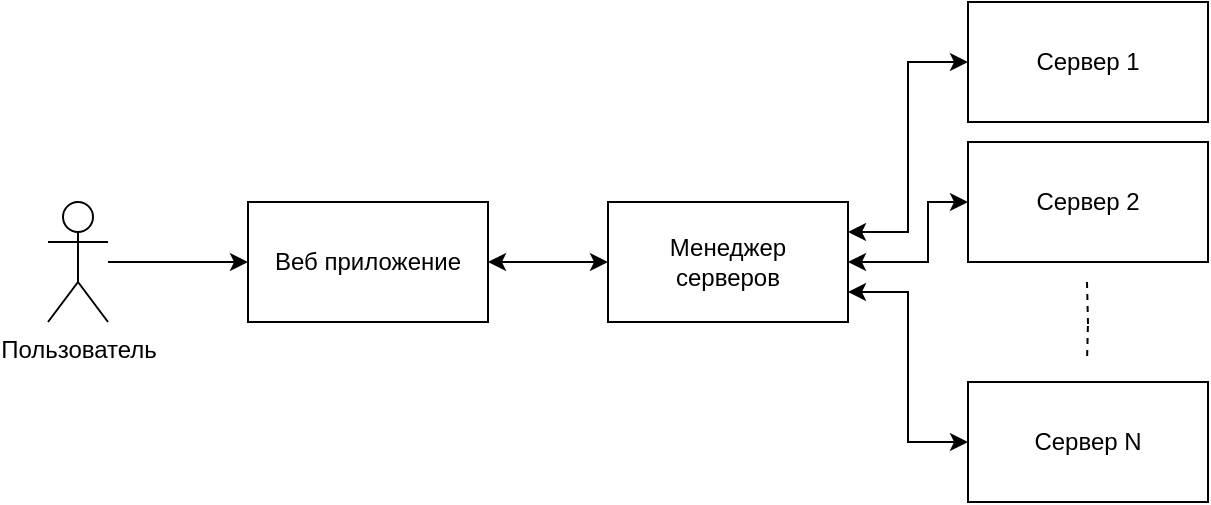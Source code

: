 <mxfile version="13.9.9" type="device" pages="3"><diagram id="wvEj5wKjCN100rVI5WMY" name="structure"><mxGraphModel dx="1408" dy="808" grid="1" gridSize="10" guides="1" tooltips="1" connect="1" arrows="1" fold="1" page="1" pageScale="1" pageWidth="827" pageHeight="1169" math="0" shadow="0"><root><mxCell id="0"/><mxCell id="1" parent="0"/><mxCell id="QCbkJJ6TztE01p0L14un-1" value="Пользователь" style="shape=umlActor;verticalLabelPosition=bottom;verticalAlign=top;html=1;outlineConnect=0;" parent="1" vertex="1"><mxGeometry x="210" y="380" width="30" height="60" as="geometry"/></mxCell><mxCell id="QCbkJJ6TztE01p0L14un-6" style="edgeStyle=orthogonalEdgeStyle;rounded=0;orthogonalLoop=1;jettySize=auto;html=1;exitX=0;exitY=0.5;exitDx=0;exitDy=0;startArrow=classic;startFill=1;endArrow=none;endFill=0;" parent="1" source="QCbkJJ6TztE01p0L14un-2" target="QCbkJJ6TztE01p0L14un-1" edge="1"><mxGeometry relative="1" as="geometry"/></mxCell><mxCell id="QCbkJJ6TztE01p0L14un-8" style="edgeStyle=orthogonalEdgeStyle;rounded=0;orthogonalLoop=1;jettySize=auto;html=1;exitX=1;exitY=0.5;exitDx=0;exitDy=0;entryX=0;entryY=0.5;entryDx=0;entryDy=0;startArrow=classic;startFill=1;endArrow=classic;endFill=1;" parent="1" source="QCbkJJ6TztE01p0L14un-2" target="QCbkJJ6TztE01p0L14un-7" edge="1"><mxGeometry relative="1" as="geometry"/></mxCell><mxCell id="QCbkJJ6TztE01p0L14un-2" value="Веб приложение" style="rounded=0;whiteSpace=wrap;html=1;" parent="1" vertex="1"><mxGeometry x="310" y="380" width="120" height="60" as="geometry"/></mxCell><mxCell id="QCbkJJ6TztE01p0L14un-12" style="edgeStyle=orthogonalEdgeStyle;rounded=0;orthogonalLoop=1;jettySize=auto;html=1;exitX=1;exitY=0.25;exitDx=0;exitDy=0;entryX=0;entryY=0.5;entryDx=0;entryDy=0;startArrow=classic;startFill=1;endArrow=classic;endFill=1;" parent="1" source="QCbkJJ6TztE01p0L14un-7" target="QCbkJJ6TztE01p0L14un-9" edge="1"><mxGeometry relative="1" as="geometry"/></mxCell><mxCell id="QCbkJJ6TztE01p0L14un-13" style="edgeStyle=orthogonalEdgeStyle;rounded=0;orthogonalLoop=1;jettySize=auto;html=1;exitX=1;exitY=0.5;exitDx=0;exitDy=0;entryX=0;entryY=0.5;entryDx=0;entryDy=0;startArrow=classic;startFill=1;endArrow=classic;endFill=1;" parent="1" source="QCbkJJ6TztE01p0L14un-7" target="QCbkJJ6TztE01p0L14un-10" edge="1"><mxGeometry relative="1" as="geometry"><Array as="points"><mxPoint x="650" y="410"/><mxPoint x="650" y="380"/></Array></mxGeometry></mxCell><mxCell id="QCbkJJ6TztE01p0L14un-14" style="edgeStyle=orthogonalEdgeStyle;rounded=0;orthogonalLoop=1;jettySize=auto;html=1;exitX=1;exitY=0.75;exitDx=0;exitDy=0;entryX=0;entryY=0.5;entryDx=0;entryDy=0;startArrow=classic;startFill=1;endArrow=classic;endFill=1;" parent="1" source="QCbkJJ6TztE01p0L14un-7" target="QCbkJJ6TztE01p0L14un-11" edge="1"><mxGeometry relative="1" as="geometry"/></mxCell><mxCell id="QCbkJJ6TztE01p0L14un-7" value="Менеджер &lt;br&gt;серверов" style="rounded=0;whiteSpace=wrap;html=1;" parent="1" vertex="1"><mxGeometry x="490" y="380" width="120" height="60" as="geometry"/></mxCell><mxCell id="QCbkJJ6TztE01p0L14un-9" value="Сервер 1" style="rounded=0;whiteSpace=wrap;html=1;" parent="1" vertex="1"><mxGeometry x="670" y="280" width="120" height="60" as="geometry"/></mxCell><mxCell id="QCbkJJ6TztE01p0L14un-16" style="edgeStyle=orthogonalEdgeStyle;rounded=0;orthogonalLoop=1;jettySize=auto;html=1;startArrow=none;startFill=0;endArrow=none;endFill=0;dashed=1;strokeWidth=1;" parent="1" edge="1"><mxGeometry relative="1" as="geometry"><mxPoint x="729.5" y="420" as="sourcePoint"/><mxPoint x="729.5" y="460" as="targetPoint"/></mxGeometry></mxCell><mxCell id="QCbkJJ6TztE01p0L14un-10" value="Сервер 2" style="rounded=0;whiteSpace=wrap;html=1;" parent="1" vertex="1"><mxGeometry x="670" y="350" width="120" height="60" as="geometry"/></mxCell><mxCell id="QCbkJJ6TztE01p0L14un-11" value="Сервер N" style="rounded=0;whiteSpace=wrap;html=1;" parent="1" vertex="1"><mxGeometry x="670" y="470" width="120" height="60" as="geometry"/></mxCell></root></mxGraphModel></diagram><diagram id="YK5WeAALRWxq-snn6_hV" name="use-case"><mxGraphModel dx="638" dy="666" grid="1" gridSize="10" guides="1" tooltips="1" connect="1" arrows="1" fold="1" page="1" pageScale="1" pageWidth="827" pageHeight="1169" math="0" shadow="0"><root><mxCell id="iT0JsZx1RywW_7T6toAk-0"/><mxCell id="iT0JsZx1RywW_7T6toAk-1" parent="iT0JsZx1RywW_7T6toAk-0"/><mxCell id="iT0JsZx1RywW_7T6toAk-12" value="" style="rounded=0;orthogonalLoop=1;jettySize=auto;html=1;entryX=0;entryY=1;entryDx=0;entryDy=0;endArrow=none;endFill=0;" edge="1" parent="iT0JsZx1RywW_7T6toAk-1" source="iT0JsZx1RywW_7T6toAk-2" target="iT0JsZx1RywW_7T6toAk-3"><mxGeometry relative="1" as="geometry"><mxPoint x="100" y="240" as="sourcePoint"/><mxPoint x="180" y="240" as="targetPoint"/></mxGeometry></mxCell><mxCell id="iT0JsZx1RywW_7T6toAk-2" value="Пользователь&lt;br&gt;системы мониторинга" style="shape=umlActor;verticalLabelPosition=bottom;verticalAlign=top;html=1;outlineConnect=0;" vertex="1" parent="iT0JsZx1RywW_7T6toAk-1"><mxGeometry x="60" y="230" width="30" height="60" as="geometry"/></mxCell><mxCell id="iT0JsZx1RywW_7T6toAk-3" value="Запуск серверов для отслеживания" style="ellipse;whiteSpace=wrap;html=1;" vertex="1" parent="iT0JsZx1RywW_7T6toAk-1"><mxGeometry x="250" y="50" width="140" height="80" as="geometry"/></mxCell><mxCell id="iT0JsZx1RywW_7T6toAk-13" style="rounded=0;orthogonalLoop=1;jettySize=auto;html=1;exitX=0;exitY=0.5;exitDx=0;exitDy=0;endArrow=none;endFill=0;" edge="1" parent="iT0JsZx1RywW_7T6toAk-1" source="iT0JsZx1RywW_7T6toAk-4" target="iT0JsZx1RywW_7T6toAk-2"><mxGeometry relative="1" as="geometry"/></mxCell><mxCell id="iT0JsZx1RywW_7T6toAk-16" style="edgeStyle=none;rounded=0;orthogonalLoop=1;jettySize=auto;html=1;exitX=1;exitY=0;exitDx=0;exitDy=0;entryX=0;entryY=0.5;entryDx=0;entryDy=0;endArrow=classic;endFill=1;dashed=1;" edge="1" parent="iT0JsZx1RywW_7T6toAk-1" source="iT0JsZx1RywW_7T6toAk-4" target="iT0JsZx1RywW_7T6toAk-5"><mxGeometry relative="1" as="geometry"/></mxCell><mxCell id="iT0JsZx1RywW_7T6toAk-17" value="&amp;lt;включает&amp;gt;" style="edgeLabel;html=1;align=center;verticalAlign=middle;resizable=0;points=[];" vertex="1" connectable="0" parent="iT0JsZx1RywW_7T6toAk-16"><mxGeometry x="0.178" relative="1" as="geometry"><mxPoint as="offset"/></mxGeometry></mxCell><mxCell id="iT0JsZx1RywW_7T6toAk-18" style="edgeStyle=none;rounded=0;orthogonalLoop=1;jettySize=auto;html=1;exitX=1;exitY=1;exitDx=0;exitDy=0;entryX=0;entryY=0;entryDx=0;entryDy=0;dashed=1;startArrow=none;startFill=0;endArrow=classic;endFill=1;" edge="1" parent="iT0JsZx1RywW_7T6toAk-1" source="iT0JsZx1RywW_7T6toAk-4" target="iT0JsZx1RywW_7T6toAk-8"><mxGeometry relative="1" as="geometry"/></mxCell><mxCell id="iT0JsZx1RywW_7T6toAk-19" value="&amp;lt;включает&amp;gt;" style="edgeLabel;html=1;align=center;verticalAlign=middle;resizable=0;points=[];" vertex="1" connectable="0" parent="iT0JsZx1RywW_7T6toAk-18"><mxGeometry x="0.199" y="-1" relative="1" as="geometry"><mxPoint as="offset"/></mxGeometry></mxCell><mxCell id="iT0JsZx1RywW_7T6toAk-4" value="Пользование менеджером серверов" style="ellipse;whiteSpace=wrap;html=1;" vertex="1" parent="iT0JsZx1RywW_7T6toAk-1"><mxGeometry x="250" y="170" width="120" height="80" as="geometry"/></mxCell><mxCell id="iT0JsZx1RywW_7T6toAk-5" value="Отправление системных запросов серверам" style="ellipse;whiteSpace=wrap;html=1;" vertex="1" parent="iT0JsZx1RywW_7T6toAk-1"><mxGeometry x="500" y="20" width="130" height="80" as="geometry"/></mxCell><mxCell id="iT0JsZx1RywW_7T6toAk-22" style="edgeStyle=none;rounded=0;orthogonalLoop=1;jettySize=auto;html=1;exitX=0;exitY=0.5;exitDx=0;exitDy=0;entryX=1;entryY=0.5;entryDx=0;entryDy=0;dashed=1;startArrow=none;startFill=0;endArrow=classic;endFill=1;" edge="1" parent="iT0JsZx1RywW_7T6toAk-1" source="iT0JsZx1RywW_7T6toAk-6" target="iT0JsZx1RywW_7T6toAk-4"><mxGeometry relative="1" as="geometry"/></mxCell><mxCell id="iT0JsZx1RywW_7T6toAk-25" value="&amp;lt;расширяет&amp;gt;" style="edgeLabel;html=1;align=center;verticalAlign=middle;resizable=0;points=[];" vertex="1" connectable="0" parent="iT0JsZx1RywW_7T6toAk-22"><mxGeometry x="-0.296" y="-3" relative="1" as="geometry"><mxPoint as="offset"/></mxGeometry></mxCell><mxCell id="iT0JsZx1RywW_7T6toAk-6" value="Добавление отслеживаемых серверов" style="ellipse;whiteSpace=wrap;html=1;" vertex="1" parent="iT0JsZx1RywW_7T6toAk-1"><mxGeometry x="660" y="160" width="130" height="80" as="geometry"/></mxCell><mxCell id="iT0JsZx1RywW_7T6toAk-23" style="edgeStyle=none;rounded=0;orthogonalLoop=1;jettySize=auto;html=1;dashed=1;startArrow=none;startFill=0;endArrow=classic;endFill=1;entryX=0.982;entryY=0.675;entryDx=0;entryDy=0;entryPerimeter=0;" edge="1" parent="iT0JsZx1RywW_7T6toAk-1" source="iT0JsZx1RywW_7T6toAk-7" target="iT0JsZx1RywW_7T6toAk-4"><mxGeometry relative="1" as="geometry"><mxPoint x="370" y="210.0" as="targetPoint"/></mxGeometry></mxCell><mxCell id="iT0JsZx1RywW_7T6toAk-26" value="&amp;lt;расширяет&amp;gt;" style="edgeLabel;html=1;align=center;verticalAlign=middle;resizable=0;points=[];" vertex="1" connectable="0" parent="iT0JsZx1RywW_7T6toAk-23"><mxGeometry x="-0.335" y="-1" relative="1" as="geometry"><mxPoint as="offset"/></mxGeometry></mxCell><mxCell id="iT0JsZx1RywW_7T6toAk-7" value="Удаление отслеживаемых серверов" style="ellipse;whiteSpace=wrap;html=1;" vertex="1" parent="iT0JsZx1RywW_7T6toAk-1"><mxGeometry x="590" y="250" width="120" height="80" as="geometry"/></mxCell><mxCell id="iT0JsZx1RywW_7T6toAk-8" value="Отслеживание состояния серверов" style="ellipse;whiteSpace=wrap;html=1;" vertex="1" parent="iT0JsZx1RywW_7T6toAk-1"><mxGeometry x="430" y="310" width="130" height="80" as="geometry"/></mxCell><mxCell id="iT0JsZx1RywW_7T6toAk-14" style="rounded=0;orthogonalLoop=1;jettySize=auto;html=1;exitX=0;exitY=0;exitDx=0;exitDy=0;endArrow=none;endFill=0;" edge="1" parent="iT0JsZx1RywW_7T6toAk-1" source="iT0JsZx1RywW_7T6toAk-9" target="iT0JsZx1RywW_7T6toAk-2"><mxGeometry relative="1" as="geometry"><mxPoint x="100" y="240" as="targetPoint"/></mxGeometry></mxCell><mxCell id="iT0JsZx1RywW_7T6toAk-9" value="Отправление запросов серверам" style="ellipse;whiteSpace=wrap;html=1;" vertex="1" parent="iT0JsZx1RywW_7T6toAk-1"><mxGeometry x="210" y="280" width="130" height="80" as="geometry"/></mxCell><mxCell id="iT0JsZx1RywW_7T6toAk-20" style="edgeStyle=none;rounded=0;orthogonalLoop=1;jettySize=auto;html=1;exitX=0;exitY=0.5;exitDx=0;exitDy=0;entryX=0.961;entryY=0.331;entryDx=0;entryDy=0;dashed=1;startArrow=none;startFill=0;endArrow=classic;endFill=1;entryPerimeter=0;" edge="1" parent="iT0JsZx1RywW_7T6toAk-1" source="iT0JsZx1RywW_7T6toAk-10" target="iT0JsZx1RywW_7T6toAk-4"><mxGeometry relative="1" as="geometry"/></mxCell><mxCell id="iT0JsZx1RywW_7T6toAk-24" value="&amp;lt;расширяет&amp;gt;" style="edgeLabel;html=1;align=center;verticalAlign=middle;resizable=0;points=[];" vertex="1" connectable="0" parent="iT0JsZx1RywW_7T6toAk-20"><mxGeometry x="-0.397" relative="1" as="geometry"><mxPoint as="offset"/></mxGeometry></mxCell><mxCell id="iT0JsZx1RywW_7T6toAk-10" value="Отправление пользовательских запросов серверам" style="ellipse;whiteSpace=wrap;html=1;" vertex="1" parent="iT0JsZx1RywW_7T6toAk-1"><mxGeometry x="630" y="70" width="140" height="80" as="geometry"/></mxCell></root></mxGraphModel></diagram><diagram id="K7IVDb9uI-foTMyK2BD-" name="sequence-diagram"><mxGraphModel dx="670" dy="385" grid="1" gridSize="10" guides="1" tooltips="1" connect="1" arrows="1" fold="1" page="1" pageScale="1" pageWidth="827" pageHeight="1169" math="0" shadow="0"><root><mxCell id="YopslzcoyCYZWFaiuecC-0"/><mxCell id="YopslzcoyCYZWFaiuecC-1" parent="YopslzcoyCYZWFaiuecC-0"/><mxCell id="YopslzcoyCYZWFaiuecC-12" value="" style="shape=umlLifeline;participant=umlActor;perimeter=lifelinePerimeter;whiteSpace=wrap;html=1;container=1;collapsible=0;recursiveResize=0;verticalAlign=top;spacingTop=36;outlineConnect=0;" vertex="1" parent="YopslzcoyCYZWFaiuecC-1"><mxGeometry x="80" y="30" width="20" height="490" as="geometry"/></mxCell><mxCell id="YopslzcoyCYZWFaiuecC-13" value="" style="html=1;points=[];perimeter=orthogonalPerimeter;" vertex="1" parent="YopslzcoyCYZWFaiuecC-12"><mxGeometry x="5" y="80" width="10" height="110" as="geometry"/></mxCell><mxCell id="2k2Y7BgKugzZEWCfmVLa-19" value="" style="html=1;points=[];perimeter=orthogonalPerimeter;" vertex="1" parent="YopslzcoyCYZWFaiuecC-12"><mxGeometry x="5" y="200" width="10" height="20" as="geometry"/></mxCell><mxCell id="2k2Y7BgKugzZEWCfmVLa-24" value="" style="html=1;points=[];perimeter=orthogonalPerimeter;" vertex="1" parent="YopslzcoyCYZWFaiuecC-12"><mxGeometry x="5" y="240" width="10" height="100" as="geometry"/></mxCell><mxCell id="2k2Y7BgKugzZEWCfmVLa-34" value="" style="html=1;points=[];perimeter=orthogonalPerimeter;" vertex="1" parent="YopslzcoyCYZWFaiuecC-12"><mxGeometry x="5" y="350" width="10" height="110" as="geometry"/></mxCell><mxCell id="YopslzcoyCYZWFaiuecC-16" value="СерверДобавлен" style="html=1;verticalAlign=bottom;endArrow=open;dashed=1;endSize=8;" edge="1" source="2k2Y7BgKugzZEWCfmVLa-8" parent="YopslzcoyCYZWFaiuecC-1" target="YopslzcoyCYZWFaiuecC-13"><mxGeometry relative="1" as="geometry"><mxPoint x="100" y="186" as="targetPoint"/><mxPoint x="215" y="224" as="sourcePoint"/><Array as="points"><mxPoint x="160" y="210"/></Array></mxGeometry></mxCell><mxCell id="YopslzcoyCYZWFaiuecC-15" value="ДобавитьСервер" style="html=1;verticalAlign=bottom;endArrow=block;" edge="1" target="2k2Y7BgKugzZEWCfmVLa-8" parent="YopslzcoyCYZWFaiuecC-1" source="YopslzcoyCYZWFaiuecC-13"><mxGeometry relative="1" as="geometry"><mxPoint x="140" y="110" as="sourcePoint"/><mxPoint x="215" y="110.0" as="targetPoint"/><Array as="points"><mxPoint x="160" y="120"/></Array></mxGeometry></mxCell><mxCell id="2k2Y7BgKugzZEWCfmVLa-5" value="&lt;span style=&quot;background-color: rgb(255 , 255 , 255)&quot;&gt;Менеджер&lt;br&gt;серверов&lt;/span&gt;" style="shape=umlLifeline;participant=umlControl;perimeter=lifelinePerimeter;whiteSpace=wrap;html=1;container=1;collapsible=0;recursiveResize=0;verticalAlign=top;spacingTop=36;outlineConnect=0;" vertex="1" parent="YopslzcoyCYZWFaiuecC-1"><mxGeometry x="340" y="10" width="40" height="510" as="geometry"/></mxCell><mxCell id="2k2Y7BgKugzZEWCfmVLa-9" value="" style="html=1;points=[];perimeter=orthogonalPerimeter;" vertex="1" parent="2k2Y7BgKugzZEWCfmVLa-5"><mxGeometry x="15" y="120" width="10" height="70" as="geometry"/></mxCell><mxCell id="2k2Y7BgKugzZEWCfmVLa-20" value="" style="html=1;points=[];perimeter=orthogonalPerimeter;" vertex="1" parent="2k2Y7BgKugzZEWCfmVLa-5"><mxGeometry x="15" y="230" width="10" height="30" as="geometry"/></mxCell><mxCell id="2k2Y7BgKugzZEWCfmVLa-28" value="" style="html=1;points=[];perimeter=orthogonalPerimeter;" vertex="1" parent="2k2Y7BgKugzZEWCfmVLa-5"><mxGeometry x="15" y="280" width="10" height="50" as="geometry"/></mxCell><mxCell id="2k2Y7BgKugzZEWCfmVLa-37" value="" style="html=1;points=[];perimeter=orthogonalPerimeter;" vertex="1" parent="2k2Y7BgKugzZEWCfmVLa-5"><mxGeometry x="15" y="380" width="10" height="50" as="geometry"/></mxCell><mxCell id="2k2Y7BgKugzZEWCfmVLa-44" value="" style="html=1;points=[];perimeter=orthogonalPerimeter;" vertex="1" parent="2k2Y7BgKugzZEWCfmVLa-5"><mxGeometry x="15" y="360" width="10" height="10" as="geometry"/></mxCell><mxCell id="2k2Y7BgKugzZEWCfmVLa-7" value="&lt;span style=&quot;background-color: rgb(255 , 255 , 255)&quot;&gt;Веб приложение&lt;/span&gt;" style="shape=umlLifeline;participant=umlBoundary;perimeter=lifelinePerimeter;whiteSpace=wrap;html=1;container=1;collapsible=0;recursiveResize=0;verticalAlign=top;spacingTop=36;outlineConnect=0;" vertex="1" parent="YopslzcoyCYZWFaiuecC-1"><mxGeometry x="200" y="10" width="50" height="510" as="geometry"/></mxCell><mxCell id="2k2Y7BgKugzZEWCfmVLa-8" value="" style="html=1;points=[];perimeter=orthogonalPerimeter;" vertex="1" parent="2k2Y7BgKugzZEWCfmVLa-7"><mxGeometry x="20" y="100" width="10" height="110" as="geometry"/></mxCell><mxCell id="2k2Y7BgKugzZEWCfmVLa-16" value="" style="html=1;points=[];perimeter=orthogonalPerimeter;" vertex="1" parent="2k2Y7BgKugzZEWCfmVLa-7"><mxGeometry x="20" y="220" width="10" height="30" as="geometry"/></mxCell><mxCell id="2k2Y7BgKugzZEWCfmVLa-25" value="" style="html=1;points=[];perimeter=orthogonalPerimeter;" vertex="1" parent="2k2Y7BgKugzZEWCfmVLa-7"><mxGeometry x="20" y="270" width="10" height="80" as="geometry"/></mxCell><mxCell id="2k2Y7BgKugzZEWCfmVLa-36" value="" style="html=1;points=[];perimeter=orthogonalPerimeter;" vertex="1" parent="2k2Y7BgKugzZEWCfmVLa-7"><mxGeometry x="20" y="380" width="10" height="70" as="geometry"/></mxCell><mxCell id="2k2Y7BgKugzZEWCfmVLa-10" value="ДобавитьСервер()" style="html=1;verticalAlign=bottom;endArrow=block;entryX=0;entryY=0;" edge="1" target="2k2Y7BgKugzZEWCfmVLa-9" parent="YopslzcoyCYZWFaiuecC-1" source="2k2Y7BgKugzZEWCfmVLa-8"><mxGeometry relative="1" as="geometry"><mxPoint x="285" y="130" as="sourcePoint"/></mxGeometry></mxCell><mxCell id="2k2Y7BgKugzZEWCfmVLa-11" value="СписокСерверов или&lt;br&gt;ошибка" style="html=1;verticalAlign=bottom;endArrow=open;dashed=1;endSize=8;exitX=0;exitY=0.95;" edge="1" source="2k2Y7BgKugzZEWCfmVLa-9" parent="YopslzcoyCYZWFaiuecC-1" target="2k2Y7BgKugzZEWCfmVLa-8"><mxGeometry relative="1" as="geometry"><mxPoint x="285" y="206" as="targetPoint"/></mxGeometry></mxCell><mxCell id="2k2Y7BgKugzZEWCfmVLa-12" value="&lt;span style=&quot;background-color: rgb(255 , 255 , 255)&quot;&gt;Отслеживаемый сервер&lt;/span&gt;" style="shape=umlLifeline;participant=umlEntity;perimeter=lifelinePerimeter;whiteSpace=wrap;html=1;container=1;collapsible=0;recursiveResize=0;verticalAlign=top;spacingTop=36;outlineConnect=0;" vertex="1" parent="YopslzcoyCYZWFaiuecC-1"><mxGeometry x="490" y="120" width="40" height="310" as="geometry"/></mxCell><mxCell id="2k2Y7BgKugzZEWCfmVLa-22" value="" style="html=1;points=[];perimeter=orthogonalPerimeter;" vertex="1" parent="2k2Y7BgKugzZEWCfmVLa-12"><mxGeometry x="20" y="135" width="10" height="115" as="geometry"/></mxCell><mxCell id="2k2Y7BgKugzZEWCfmVLa-31" value="" style="html=1;points=[];perimeter=orthogonalPerimeter;" vertex="1" parent="2k2Y7BgKugzZEWCfmVLa-12"><mxGeometry x="10" y="190" width="10" height="20" as="geometry"/></mxCell><mxCell id="2k2Y7BgKugzZEWCfmVLa-13" value="Создать" style="endArrow=open;endSize=12;dashed=1;html=1;" edge="1" parent="YopslzcoyCYZWFaiuecC-1" source="2k2Y7BgKugzZEWCfmVLa-9"><mxGeometry x="-0.042" y="10" width="160" relative="1" as="geometry"><mxPoint x="360" y="130" as="sourcePoint"/><mxPoint x="490" y="140" as="targetPoint"/><Array as="points"><mxPoint x="430" y="140"/></Array><mxPoint as="offset"/></mxGeometry></mxCell><mxCell id="2k2Y7BgKugzZEWCfmVLa-17" value="Отправить запрос" style="html=1;verticalAlign=bottom;endArrow=openAsync;endFill=0;" edge="1" target="2k2Y7BgKugzZEWCfmVLa-16" parent="YopslzcoyCYZWFaiuecC-1" source="2k2Y7BgKugzZEWCfmVLa-19"><mxGeometry relative="1" as="geometry"><mxPoint x="150" y="290" as="sourcePoint"/><Array as="points"><mxPoint x="160" y="240"/></Array></mxGeometry></mxCell><mxCell id="2k2Y7BgKugzZEWCfmVLa-21" value="Отправить запрос()" style="html=1;verticalAlign=bottom;endArrow=openAsync;endFill=0;" edge="1" parent="YopslzcoyCYZWFaiuecC-1" source="2k2Y7BgKugzZEWCfmVLa-16" target="2k2Y7BgKugzZEWCfmVLa-20"><mxGeometry relative="1" as="geometry"><mxPoint x="230" y="240" as="sourcePoint"/><mxPoint x="355" y="240" as="targetPoint"/><Array as="points"><mxPoint x="300" y="250"/></Array></mxGeometry></mxCell><mxCell id="2k2Y7BgKugzZEWCfmVLa-23" value="Отправить запрос()" style="html=1;verticalAlign=bottom;endArrow=openAsync;endFill=0;" edge="1" parent="YopslzcoyCYZWFaiuecC-1" source="2k2Y7BgKugzZEWCfmVLa-20" target="2k2Y7BgKugzZEWCfmVLa-22"><mxGeometry relative="1" as="geometry"><mxPoint x="370" y="250" as="sourcePoint"/><mxPoint x="495" y="250" as="targetPoint"/><Array as="points"/></mxGeometry></mxCell><mxCell id="2k2Y7BgKugzZEWCfmVLa-26" value="Обновить" style="html=1;verticalAlign=bottom;endArrow=block;entryX=0;entryY=0;" edge="1" target="2k2Y7BgKugzZEWCfmVLa-25" parent="YopslzcoyCYZWFaiuecC-1" source="2k2Y7BgKugzZEWCfmVLa-24"><mxGeometry relative="1" as="geometry"><mxPoint x="150" y="280" as="sourcePoint"/></mxGeometry></mxCell><mxCell id="2k2Y7BgKugzZEWCfmVLa-27" value="Обновлено" style="html=1;verticalAlign=bottom;endArrow=open;dashed=1;endSize=8;exitX=0;exitY=0.95;" edge="1" source="2k2Y7BgKugzZEWCfmVLa-25" parent="YopslzcoyCYZWFaiuecC-1" target="2k2Y7BgKugzZEWCfmVLa-24"><mxGeometry relative="1" as="geometry"><mxPoint x="150" y="356" as="targetPoint"/></mxGeometry></mxCell><mxCell id="2k2Y7BgKugzZEWCfmVLa-30" value="СписокСерверов или&lt;br&gt;ошибка" style="html=1;verticalAlign=bottom;endArrow=open;dashed=1;endSize=8;exitX=0;exitY=0.95;" edge="1" source="2k2Y7BgKugzZEWCfmVLa-28" parent="YopslzcoyCYZWFaiuecC-1" target="2k2Y7BgKugzZEWCfmVLa-25"><mxGeometry relative="1" as="geometry"><mxPoint x="285" y="356" as="targetPoint"/></mxGeometry></mxCell><mxCell id="2k2Y7BgKugzZEWCfmVLa-29" value="Обновить()" style="html=1;verticalAlign=bottom;endArrow=block;entryX=0;entryY=0;" edge="1" target="2k2Y7BgKugzZEWCfmVLa-28" parent="YopslzcoyCYZWFaiuecC-1" source="2k2Y7BgKugzZEWCfmVLa-25"><mxGeometry relative="1" as="geometry"><mxPoint x="285" y="280" as="sourcePoint"/></mxGeometry></mxCell><mxCell id="2k2Y7BgKugzZEWCfmVLa-32" value="ПолучитьСостояние()" style="html=1;verticalAlign=bottom;endArrow=block;" edge="1" parent="YopslzcoyCYZWFaiuecC-1" source="2k2Y7BgKugzZEWCfmVLa-28" target="2k2Y7BgKugzZEWCfmVLa-31"><mxGeometry relative="1" as="geometry"><mxPoint x="355" y="300" as="sourcePoint"/><mxPoint x="480" y="300" as="targetPoint"/><Array as="points"><mxPoint x="430" y="310"/></Array></mxGeometry></mxCell><mxCell id="2k2Y7BgKugzZEWCfmVLa-33" value="Состояние" style="html=1;verticalAlign=bottom;endArrow=open;dashed=1;endSize=8;" edge="1" parent="YopslzcoyCYZWFaiuecC-1" source="2k2Y7BgKugzZEWCfmVLa-31" target="2k2Y7BgKugzZEWCfmVLa-28"><mxGeometry relative="1" as="geometry"><mxPoint x="360" y="330" as="targetPoint"/><mxPoint x="455" y="350" as="sourcePoint"/><Array as="points"><mxPoint x="430" y="330"/></Array></mxGeometry></mxCell><mxCell id="2k2Y7BgKugzZEWCfmVLa-35" value="УдалитьСервер" style="html=1;verticalAlign=bottom;endArrow=block;" edge="1" parent="YopslzcoyCYZWFaiuecC-1" source="2k2Y7BgKugzZEWCfmVLa-34" target="2k2Y7BgKugzZEWCfmVLa-36"><mxGeometry relative="1" as="geometry"><mxPoint x="100" y="400" as="sourcePoint"/><mxPoint x="225" y="400" as="targetPoint"/><Array as="points"><mxPoint x="165" y="390"/></Array></mxGeometry></mxCell><mxCell id="2k2Y7BgKugzZEWCfmVLa-38" value="УдалитьСервер()" style="html=1;verticalAlign=bottom;endArrow=block;" edge="1" parent="YopslzcoyCYZWFaiuecC-1" source="2k2Y7BgKugzZEWCfmVLa-36" target="2k2Y7BgKugzZEWCfmVLa-37"><mxGeometry relative="1" as="geometry"><mxPoint x="230" y="410" as="sourcePoint"/><mxPoint x="355" y="410" as="targetPoint"/><Array as="points"><mxPoint x="300" y="400"/></Array></mxGeometry></mxCell><mxCell id="2k2Y7BgKugzZEWCfmVLa-39" value="Удалить" style="endArrow=open;endSize=12;dashed=1;html=1;" edge="1" parent="YopslzcoyCYZWFaiuecC-1" source="2k2Y7BgKugzZEWCfmVLa-37" target="2k2Y7BgKugzZEWCfmVLa-12"><mxGeometry x="-0.042" y="10" width="160" relative="1" as="geometry"><mxPoint x="365" y="400.64" as="sourcePoint"/><mxPoint x="490" y="400.0" as="targetPoint"/><Array as="points"><mxPoint x="430" y="410"/></Array><mxPoint as="offset"/></mxGeometry></mxCell><mxCell id="2k2Y7BgKugzZEWCfmVLa-40" value="ЗапросВыполнен" style="html=1;verticalAlign=bottom;endArrow=openAsync;dashed=1;endSize=8;endFill=0;" edge="1" parent="YopslzcoyCYZWFaiuecC-1" source="2k2Y7BgKugzZEWCfmVLa-22" target="2k2Y7BgKugzZEWCfmVLa-44"><mxGeometry relative="1" as="geometry"><mxPoint x="370" y="370" as="targetPoint"/><mxPoint x="505" y="370" as="sourcePoint"/><Array as="points"><mxPoint x="435" y="370"/></Array></mxGeometry></mxCell><mxCell id="2k2Y7BgKugzZEWCfmVLa-42" value="СписокСерверов или&lt;br&gt;ошибка" style="html=1;verticalAlign=bottom;endArrow=open;dashed=1;endSize=8;" edge="1" parent="YopslzcoyCYZWFaiuecC-1" source="2k2Y7BgKugzZEWCfmVLa-37" target="2k2Y7BgKugzZEWCfmVLa-36"><mxGeometry relative="1" as="geometry"><mxPoint x="240" y="450" as="targetPoint"/><mxPoint x="365" y="450" as="sourcePoint"/><Array as="points"><mxPoint x="290" y="440"/></Array></mxGeometry></mxCell><mxCell id="2k2Y7BgKugzZEWCfmVLa-43" value="СерверУдален" style="html=1;verticalAlign=bottom;endArrow=open;dashed=1;endSize=8;" edge="1" parent="YopslzcoyCYZWFaiuecC-1" source="2k2Y7BgKugzZEWCfmVLa-36" target="2k2Y7BgKugzZEWCfmVLa-34"><mxGeometry relative="1" as="geometry"><mxPoint x="100" y="450" as="targetPoint"/><mxPoint x="225" y="450" as="sourcePoint"/><Array as="points"><mxPoint x="165" y="450"/></Array></mxGeometry></mxCell><mxCell id="2k2Y7BgKugzZEWCfmVLa-41" value="" style="shape=umlDestroy;" vertex="1" parent="YopslzcoyCYZWFaiuecC-1"><mxGeometry x="502.5" y="430" width="15" height="15" as="geometry"/></mxCell></root></mxGraphModel></diagram></mxfile>
